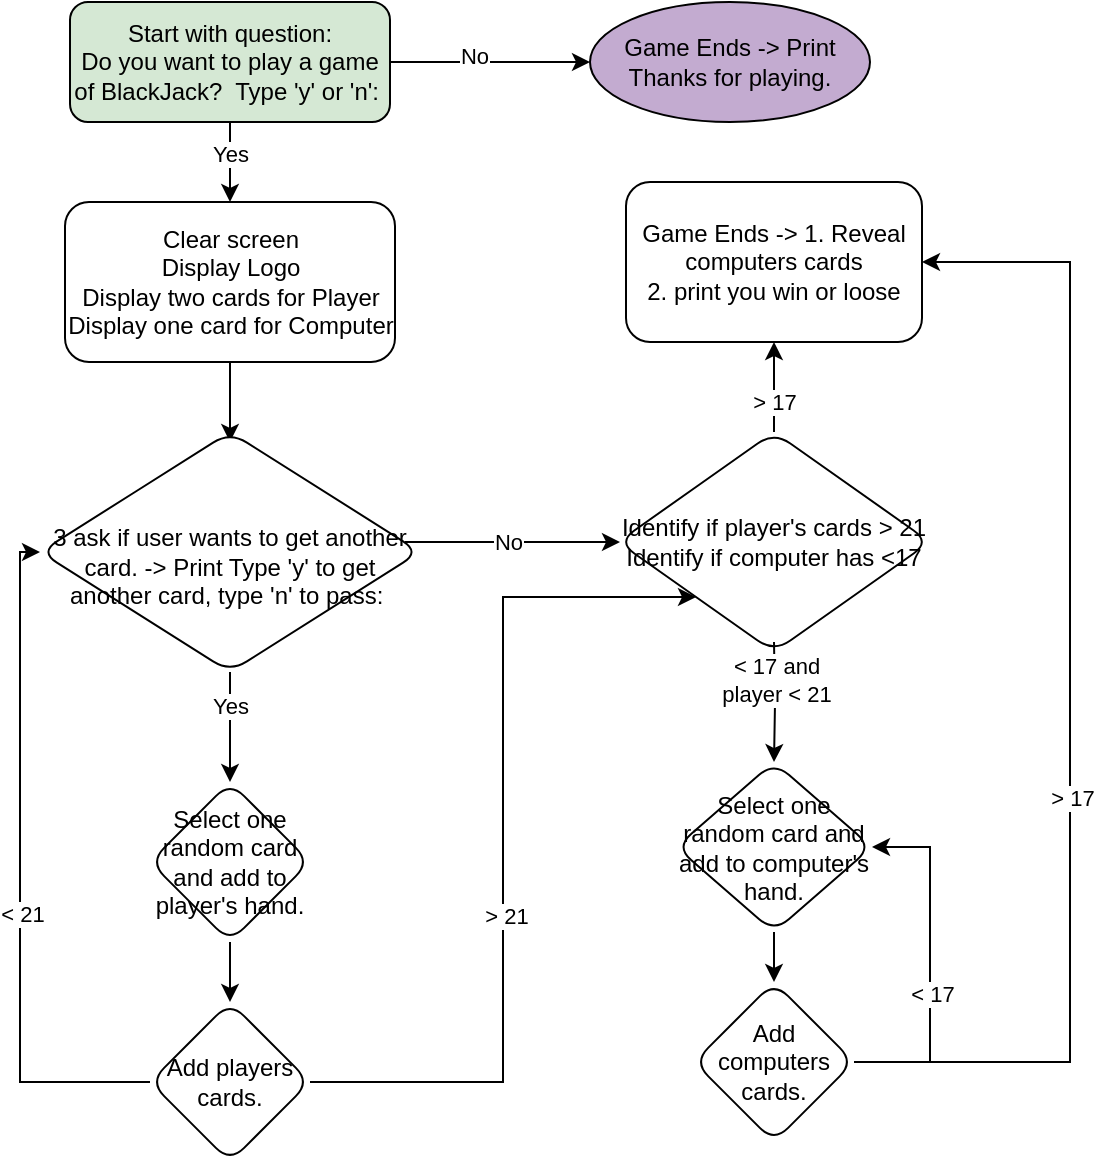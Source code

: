 <mxfile version="15.7.1" type="github">
  <diagram id="C5RBs43oDa-KdzZeNtuy" name="Page-1">
    <mxGraphModel dx="1340" dy="639" grid="1" gridSize="10" guides="1" tooltips="1" connect="1" arrows="1" fold="1" page="1" pageScale="1" pageWidth="827" pageHeight="1169" math="0" shadow="0">
      <root>
        <mxCell id="WIyWlLk6GJQsqaUBKTNV-0" />
        <mxCell id="WIyWlLk6GJQsqaUBKTNV-1" parent="WIyWlLk6GJQsqaUBKTNV-0" />
        <mxCell id="mQBNeWxecXQvB-bDdUXO-1" value="" style="edgeStyle=orthogonalEdgeStyle;rounded=0;orthogonalLoop=1;jettySize=auto;html=1;" edge="1" parent="WIyWlLk6GJQsqaUBKTNV-1" source="WIyWlLk6GJQsqaUBKTNV-3" target="mQBNeWxecXQvB-bDdUXO-0">
          <mxGeometry relative="1" as="geometry" />
        </mxCell>
        <mxCell id="mQBNeWxecXQvB-bDdUXO-10" value="Yes" style="edgeLabel;html=1;align=center;verticalAlign=middle;resizable=0;points=[];" vertex="1" connectable="0" parent="mQBNeWxecXQvB-bDdUXO-1">
          <mxGeometry x="-0.2" relative="1" as="geometry">
            <mxPoint as="offset" />
          </mxGeometry>
        </mxCell>
        <mxCell id="mQBNeWxecXQvB-bDdUXO-6" value="" style="edgeStyle=orthogonalEdgeStyle;rounded=0;orthogonalLoop=1;jettySize=auto;html=1;" edge="1" parent="WIyWlLk6GJQsqaUBKTNV-1" source="WIyWlLk6GJQsqaUBKTNV-3" target="mQBNeWxecXQvB-bDdUXO-5">
          <mxGeometry relative="1" as="geometry" />
        </mxCell>
        <mxCell id="mQBNeWxecXQvB-bDdUXO-7" value="No" style="edgeLabel;html=1;align=center;verticalAlign=middle;resizable=0;points=[];" vertex="1" connectable="0" parent="mQBNeWxecXQvB-bDdUXO-6">
          <mxGeometry x="-0.16" y="3" relative="1" as="geometry">
            <mxPoint as="offset" />
          </mxGeometry>
        </mxCell>
        <mxCell id="WIyWlLk6GJQsqaUBKTNV-3" value="Start with question:&lt;br&gt;Do you want to play a game of BlackJack?&amp;nbsp; Type &#39;y&#39; or &#39;n&#39;:&amp;nbsp;" style="rounded=1;whiteSpace=wrap;html=1;fontSize=12;glass=0;strokeWidth=1;shadow=0;fillColor=#D5E8D4;" parent="WIyWlLk6GJQsqaUBKTNV-1" vertex="1">
          <mxGeometry x="140" y="60" width="160" height="60" as="geometry" />
        </mxCell>
        <mxCell id="mQBNeWxecXQvB-bDdUXO-3" value="" style="edgeStyle=orthogonalEdgeStyle;rounded=0;orthogonalLoop=1;jettySize=auto;html=1;" edge="1" parent="WIyWlLk6GJQsqaUBKTNV-1" source="mQBNeWxecXQvB-bDdUXO-0">
          <mxGeometry relative="1" as="geometry">
            <mxPoint x="220" y="280" as="targetPoint" />
          </mxGeometry>
        </mxCell>
        <mxCell id="mQBNeWxecXQvB-bDdUXO-0" value="Clear screen&lt;br&gt;Display Logo&lt;br&gt;Display two cards for Player&lt;br&gt;Display one card for Computer" style="whiteSpace=wrap;html=1;rounded=1;shadow=0;strokeWidth=1;glass=0;" vertex="1" parent="WIyWlLk6GJQsqaUBKTNV-1">
          <mxGeometry x="137.5" y="160" width="165" height="80" as="geometry" />
        </mxCell>
        <mxCell id="mQBNeWxecXQvB-bDdUXO-12" value="" style="edgeStyle=orthogonalEdgeStyle;rounded=0;orthogonalLoop=1;jettySize=auto;html=1;" edge="1" parent="WIyWlLk6GJQsqaUBKTNV-1">
          <mxGeometry relative="1" as="geometry">
            <mxPoint x="307.5" y="330" as="sourcePoint" />
            <mxPoint x="415" y="330" as="targetPoint" />
          </mxGeometry>
        </mxCell>
        <mxCell id="mQBNeWxecXQvB-bDdUXO-13" value="No" style="edgeLabel;html=1;align=center;verticalAlign=middle;resizable=0;points=[];" vertex="1" connectable="0" parent="mQBNeWxecXQvB-bDdUXO-12">
          <mxGeometry x="-0.06" relative="1" as="geometry">
            <mxPoint x="1" as="offset" />
          </mxGeometry>
        </mxCell>
        <mxCell id="mQBNeWxecXQvB-bDdUXO-5" value="Game Ends -&amp;gt; Print Thanks for playing." style="ellipse;whiteSpace=wrap;html=1;rounded=1;shadow=0;strokeWidth=1;glass=0;fillColor=#C3ABD0;" vertex="1" parent="WIyWlLk6GJQsqaUBKTNV-1">
          <mxGeometry x="400" y="60" width="140" height="60" as="geometry" />
        </mxCell>
        <mxCell id="mQBNeWxecXQvB-bDdUXO-17" value="" style="edgeStyle=orthogonalEdgeStyle;rounded=0;orthogonalLoop=1;jettySize=auto;html=1;" edge="1" parent="WIyWlLk6GJQsqaUBKTNV-1" source="mQBNeWxecXQvB-bDdUXO-14" target="mQBNeWxecXQvB-bDdUXO-16">
          <mxGeometry relative="1" as="geometry" />
        </mxCell>
        <mxCell id="mQBNeWxecXQvB-bDdUXO-18" value="&amp;gt; 17" style="edgeLabel;html=1;align=center;verticalAlign=middle;resizable=0;points=[];" vertex="1" connectable="0" parent="mQBNeWxecXQvB-bDdUXO-17">
          <mxGeometry x="-0.564" y="1" relative="1" as="geometry">
            <mxPoint x="1" y="-5" as="offset" />
          </mxGeometry>
        </mxCell>
        <mxCell id="mQBNeWxecXQvB-bDdUXO-14" value="Identify if player&#39;s cards &amp;gt; 21&lt;br&gt;Identify if computer has &amp;lt;17" style="rhombus;whiteSpace=wrap;html=1;rounded=1;shadow=0;strokeWidth=1;fillColor=none;glass=0;" vertex="1" parent="WIyWlLk6GJQsqaUBKTNV-1">
          <mxGeometry x="414" y="275" width="156" height="110" as="geometry" />
        </mxCell>
        <mxCell id="mQBNeWxecXQvB-bDdUXO-16" value="Game Ends -&amp;gt; 1. Reveal computers cards&lt;br&gt;2. print you win or loose" style="whiteSpace=wrap;html=1;rounded=1;shadow=0;strokeWidth=1;fillColor=none;glass=0;" vertex="1" parent="WIyWlLk6GJQsqaUBKTNV-1">
          <mxGeometry x="418" y="150" width="148" height="80" as="geometry" />
        </mxCell>
        <mxCell id="mQBNeWxecXQvB-bDdUXO-24" value="" style="edgeStyle=orthogonalEdgeStyle;rounded=0;orthogonalLoop=1;jettySize=auto;html=1;" edge="1" parent="WIyWlLk6GJQsqaUBKTNV-1" source="mQBNeWxecXQvB-bDdUXO-19" target="mQBNeWxecXQvB-bDdUXO-23">
          <mxGeometry relative="1" as="geometry" />
        </mxCell>
        <mxCell id="mQBNeWxecXQvB-bDdUXO-25" value="Yes" style="edgeLabel;html=1;align=center;verticalAlign=middle;resizable=0;points=[];" vertex="1" connectable="0" parent="mQBNeWxecXQvB-bDdUXO-24">
          <mxGeometry x="-0.382" relative="1" as="geometry">
            <mxPoint as="offset" />
          </mxGeometry>
        </mxCell>
        <mxCell id="mQBNeWxecXQvB-bDdUXO-19" value="&lt;br&gt;&lt;span&gt;3 ask if user wants to get another card. -&amp;gt; Print Type &#39;y&#39; to get another card, type &#39;n&#39; to pass:&amp;nbsp;&lt;/span&gt;" style="rhombus;whiteSpace=wrap;html=1;rounded=1;shadow=0;strokeWidth=1;glass=0;" vertex="1" parent="WIyWlLk6GJQsqaUBKTNV-1">
          <mxGeometry x="125" y="275" width="190" height="120" as="geometry" />
        </mxCell>
        <mxCell id="mQBNeWxecXQvB-bDdUXO-27" value="" style="edgeStyle=orthogonalEdgeStyle;rounded=0;orthogonalLoop=1;jettySize=auto;html=1;" edge="1" parent="WIyWlLk6GJQsqaUBKTNV-1" source="mQBNeWxecXQvB-bDdUXO-23" target="mQBNeWxecXQvB-bDdUXO-26">
          <mxGeometry relative="1" as="geometry" />
        </mxCell>
        <mxCell id="mQBNeWxecXQvB-bDdUXO-23" value="Select one random card and add to player&#39;s hand." style="rhombus;whiteSpace=wrap;html=1;rounded=1;shadow=0;strokeWidth=1;glass=0;" vertex="1" parent="WIyWlLk6GJQsqaUBKTNV-1">
          <mxGeometry x="180" y="450" width="80" height="80" as="geometry" />
        </mxCell>
        <mxCell id="mQBNeWxecXQvB-bDdUXO-26" value="Add players cards." style="rhombus;whiteSpace=wrap;html=1;rounded=1;shadow=0;strokeWidth=1;glass=0;" vertex="1" parent="WIyWlLk6GJQsqaUBKTNV-1">
          <mxGeometry x="180" y="560" width="80" height="80" as="geometry" />
        </mxCell>
        <mxCell id="mQBNeWxecXQvB-bDdUXO-28" value="" style="endArrow=classic;html=1;rounded=0;entryX=0;entryY=0.5;entryDx=0;entryDy=0;exitX=0;exitY=0.5;exitDx=0;exitDy=0;edgeStyle=orthogonalEdgeStyle;" edge="1" parent="WIyWlLk6GJQsqaUBKTNV-1" source="mQBNeWxecXQvB-bDdUXO-26" target="mQBNeWxecXQvB-bDdUXO-19">
          <mxGeometry width="50" height="50" relative="1" as="geometry">
            <mxPoint x="390" y="460" as="sourcePoint" />
            <mxPoint x="440" y="410" as="targetPoint" />
          </mxGeometry>
        </mxCell>
        <mxCell id="mQBNeWxecXQvB-bDdUXO-29" value="&amp;lt; 21" style="edgeLabel;html=1;align=center;verticalAlign=middle;resizable=0;points=[];" vertex="1" connectable="0" parent="mQBNeWxecXQvB-bDdUXO-28">
          <mxGeometry x="-0.12" y="-1" relative="1" as="geometry">
            <mxPoint as="offset" />
          </mxGeometry>
        </mxCell>
        <mxCell id="mQBNeWxecXQvB-bDdUXO-30" value="" style="endArrow=classic;html=1;rounded=0;exitX=1;exitY=0.5;exitDx=0;exitDy=0;entryX=0;entryY=1;entryDx=0;entryDy=0;edgeStyle=elbowEdgeStyle;" edge="1" parent="WIyWlLk6GJQsqaUBKTNV-1" source="mQBNeWxecXQvB-bDdUXO-26" target="mQBNeWxecXQvB-bDdUXO-14">
          <mxGeometry width="50" height="50" relative="1" as="geometry">
            <mxPoint x="390" y="450" as="sourcePoint" />
            <mxPoint x="440" y="400" as="targetPoint" />
          </mxGeometry>
        </mxCell>
        <mxCell id="mQBNeWxecXQvB-bDdUXO-31" value="&amp;gt; 21" style="edgeLabel;html=1;align=center;verticalAlign=middle;resizable=0;points=[];" vertex="1" connectable="0" parent="mQBNeWxecXQvB-bDdUXO-30">
          <mxGeometry x="-0.175" y="-1" relative="1" as="geometry">
            <mxPoint as="offset" />
          </mxGeometry>
        </mxCell>
        <mxCell id="mQBNeWxecXQvB-bDdUXO-32" value="" style="edgeStyle=orthogonalEdgeStyle;rounded=0;orthogonalLoop=1;jettySize=auto;html=1;" edge="1" parent="WIyWlLk6GJQsqaUBKTNV-1" target="mQBNeWxecXQvB-bDdUXO-34">
          <mxGeometry relative="1" as="geometry">
            <mxPoint x="492" y="380" as="sourcePoint" />
          </mxGeometry>
        </mxCell>
        <mxCell id="mQBNeWxecXQvB-bDdUXO-33" value="&amp;lt; 17 and&lt;br&gt;player &amp;lt; 21" style="edgeLabel;html=1;align=center;verticalAlign=middle;resizable=0;points=[];" vertex="1" connectable="0" parent="mQBNeWxecXQvB-bDdUXO-32">
          <mxGeometry x="-0.382" relative="1" as="geometry">
            <mxPoint as="offset" />
          </mxGeometry>
        </mxCell>
        <mxCell id="mQBNeWxecXQvB-bDdUXO-34" value="Select one random card and add to computer&#39;s hand." style="rhombus;whiteSpace=wrap;html=1;rounded=1;shadow=0;strokeWidth=1;glass=0;" vertex="1" parent="WIyWlLk6GJQsqaUBKTNV-1">
          <mxGeometry x="443" y="440" width="98" height="85" as="geometry" />
        </mxCell>
        <mxCell id="mQBNeWxecXQvB-bDdUXO-35" value="" style="endArrow=classic;html=1;rounded=0;exitX=1;exitY=0.5;exitDx=0;exitDy=0;edgeStyle=elbowEdgeStyle;entryX=1;entryY=0.5;entryDx=0;entryDy=0;" edge="1" parent="WIyWlLk6GJQsqaUBKTNV-1" source="mQBNeWxecXQvB-bDdUXO-37" target="mQBNeWxecXQvB-bDdUXO-34">
          <mxGeometry width="50" height="50" relative="1" as="geometry">
            <mxPoint x="566" y="525" as="sourcePoint" />
            <mxPoint x="759" y="272.5" as="targetPoint" />
            <Array as="points">
              <mxPoint x="570" y="493" />
            </Array>
          </mxGeometry>
        </mxCell>
        <mxCell id="mQBNeWxecXQvB-bDdUXO-36" value="&amp;lt; 17" style="edgeLabel;html=1;align=center;verticalAlign=middle;resizable=0;points=[];" vertex="1" connectable="0" parent="mQBNeWxecXQvB-bDdUXO-35">
          <mxGeometry x="-0.175" y="-1" relative="1" as="geometry">
            <mxPoint as="offset" />
          </mxGeometry>
        </mxCell>
        <mxCell id="mQBNeWxecXQvB-bDdUXO-37" value="Add computers cards." style="rhombus;whiteSpace=wrap;html=1;rounded=1;shadow=0;strokeWidth=1;glass=0;" vertex="1" parent="WIyWlLk6GJQsqaUBKTNV-1">
          <mxGeometry x="452" y="550" width="80" height="80" as="geometry" />
        </mxCell>
        <mxCell id="mQBNeWxecXQvB-bDdUXO-38" value="" style="edgeStyle=orthogonalEdgeStyle;rounded=0;orthogonalLoop=1;jettySize=auto;html=1;exitX=0.5;exitY=1;exitDx=0;exitDy=0;" edge="1" parent="WIyWlLk6GJQsqaUBKTNV-1" source="mQBNeWxecXQvB-bDdUXO-34" target="mQBNeWxecXQvB-bDdUXO-37">
          <mxGeometry relative="1" as="geometry">
            <mxPoint x="230" y="540" as="sourcePoint" />
            <mxPoint x="230" y="580" as="targetPoint" />
          </mxGeometry>
        </mxCell>
        <mxCell id="mQBNeWxecXQvB-bDdUXO-39" value="" style="endArrow=classic;html=1;rounded=0;edgeStyle=elbowEdgeStyle;" edge="1" parent="WIyWlLk6GJQsqaUBKTNV-1" source="mQBNeWxecXQvB-bDdUXO-37" target="mQBNeWxecXQvB-bDdUXO-16">
          <mxGeometry width="50" height="50" relative="1" as="geometry">
            <mxPoint x="542" y="600" as="sourcePoint" />
            <mxPoint x="551" y="492.5" as="targetPoint" />
            <Array as="points">
              <mxPoint x="640" y="390" />
            </Array>
          </mxGeometry>
        </mxCell>
        <mxCell id="mQBNeWxecXQvB-bDdUXO-40" value="&amp;gt; 17" style="edgeLabel;html=1;align=center;verticalAlign=middle;resizable=0;points=[];" vertex="1" connectable="0" parent="mQBNeWxecXQvB-bDdUXO-39">
          <mxGeometry x="-0.175" y="-1" relative="1" as="geometry">
            <mxPoint as="offset" />
          </mxGeometry>
        </mxCell>
      </root>
    </mxGraphModel>
  </diagram>
</mxfile>
